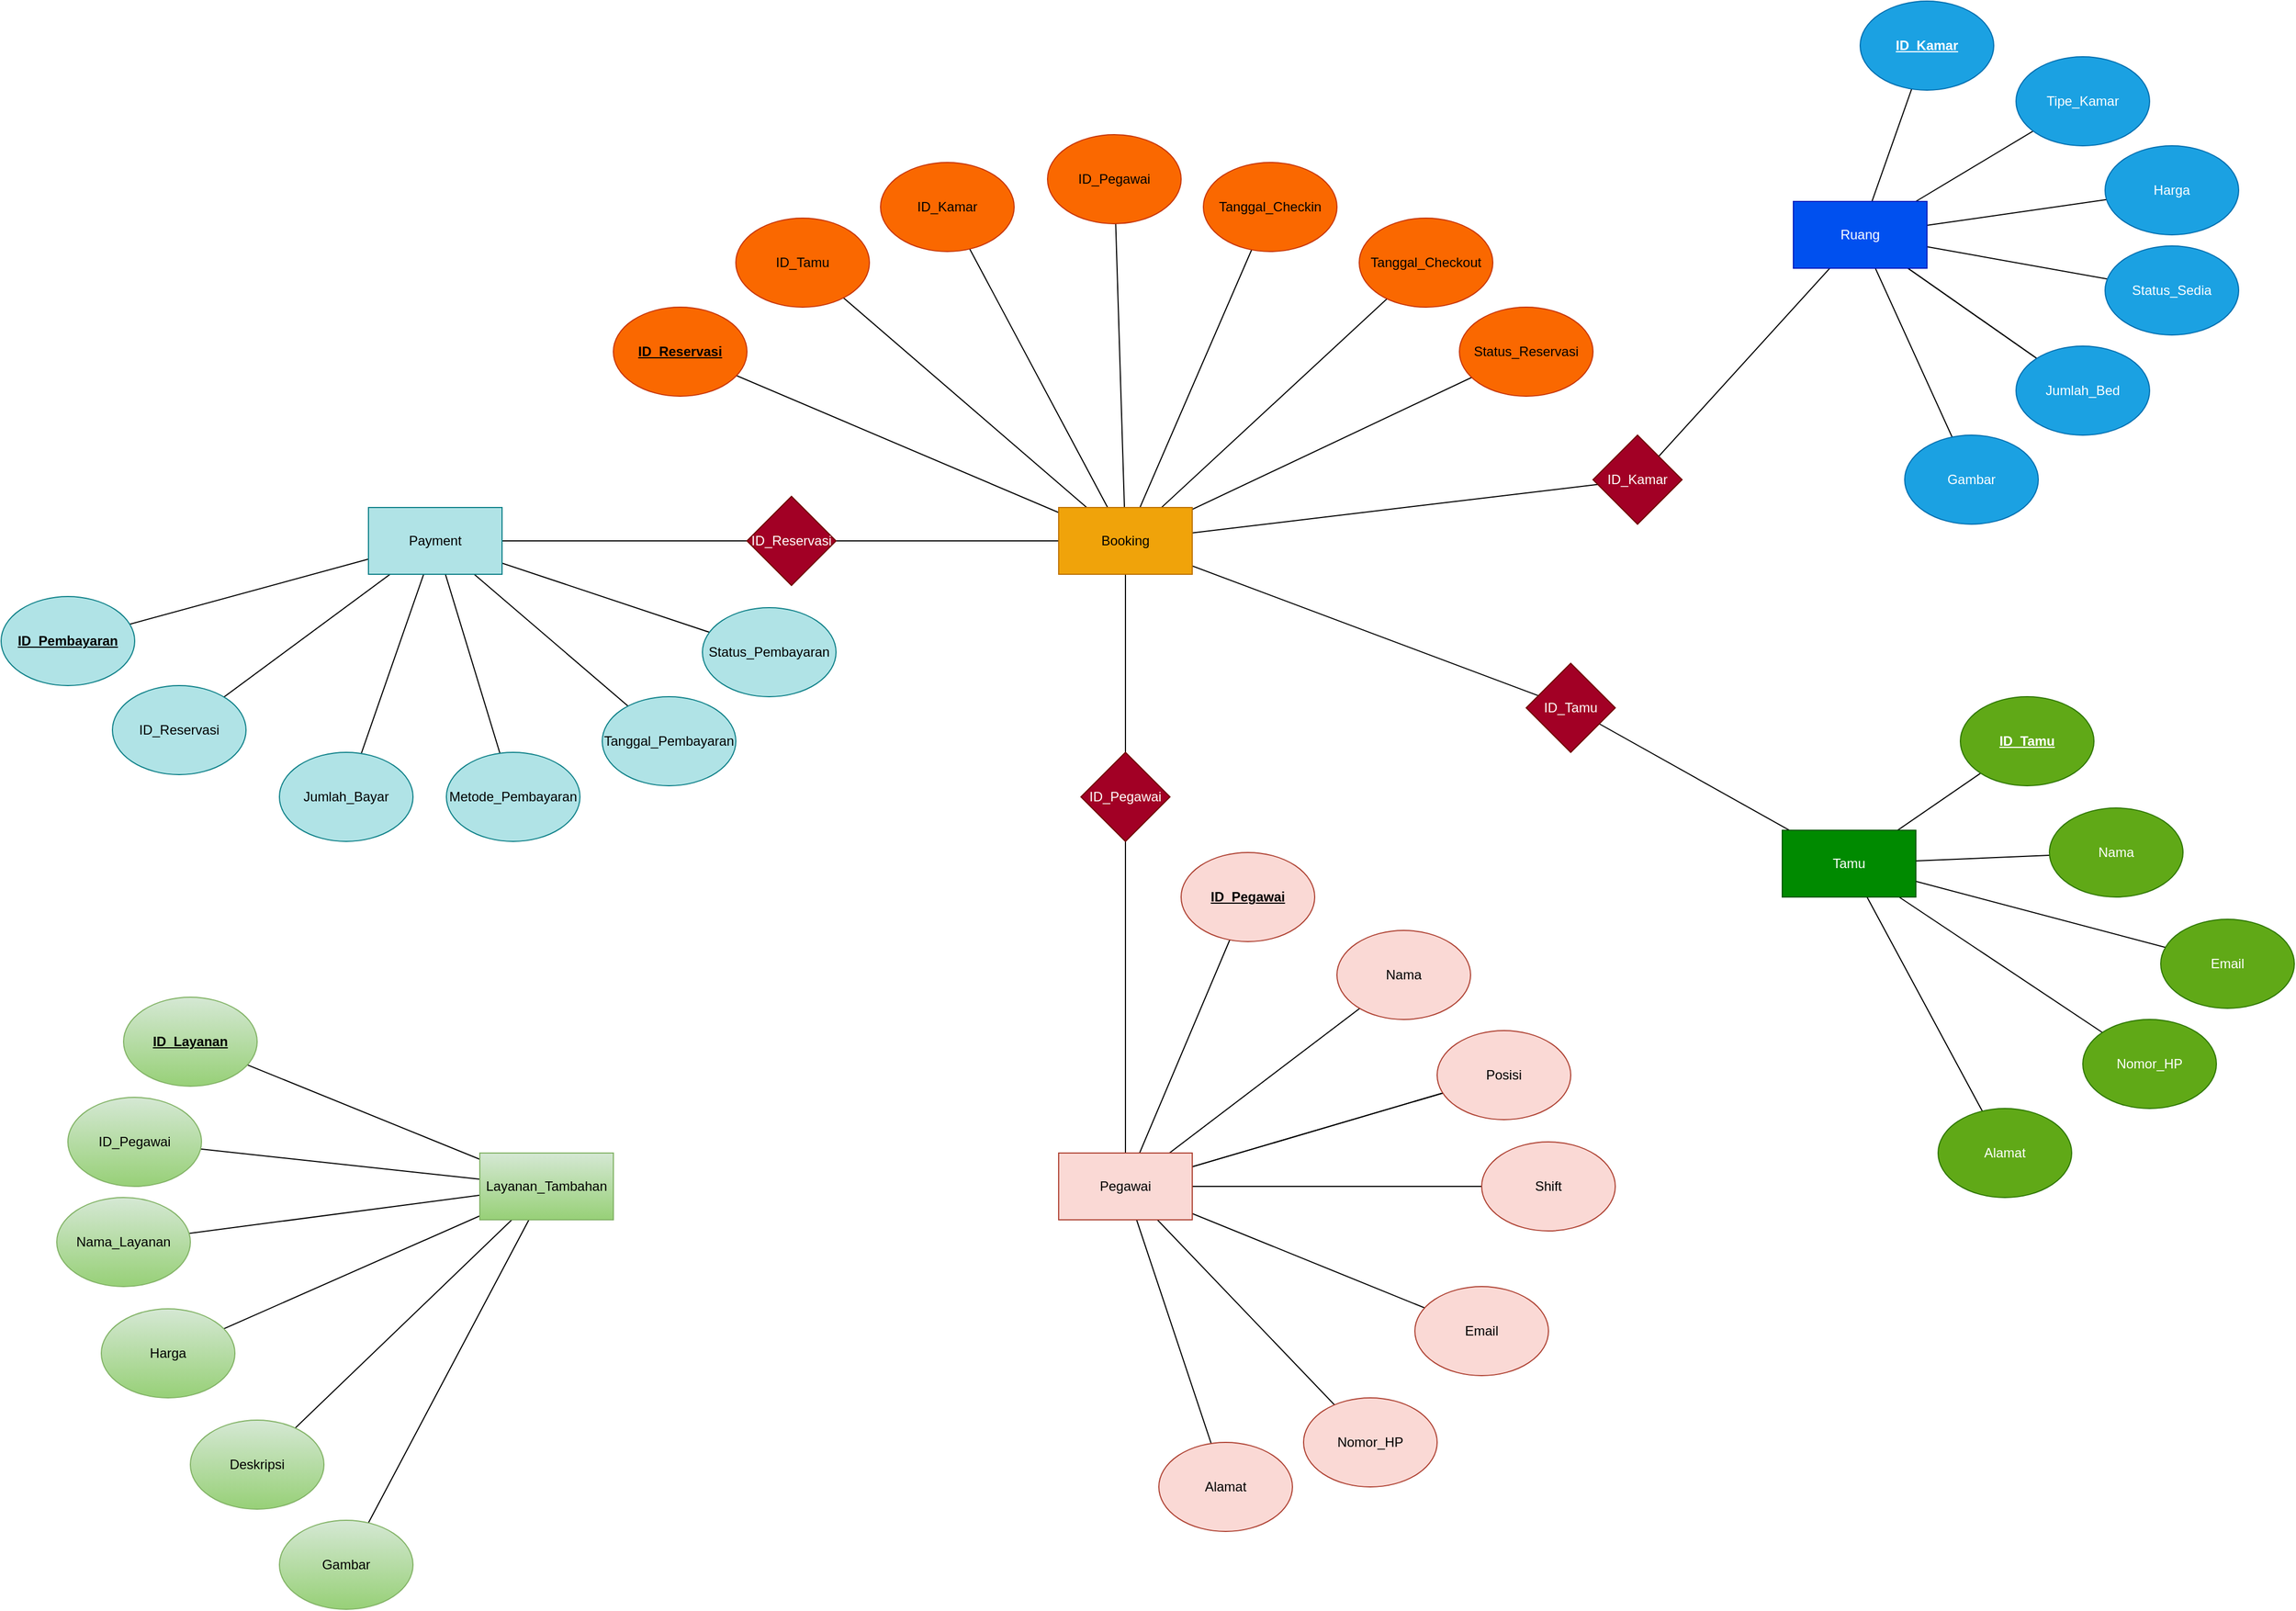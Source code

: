 <mxfile version="26.2.13">
  <diagram name="Page-1" id="5b6cXbMIFhht2GzxUnYm">
    <mxGraphModel dx="2690" dy="1700" grid="1" gridSize="10" guides="1" tooltips="1" connect="1" arrows="1" fold="1" page="1" pageScale="1" pageWidth="850" pageHeight="1100" math="0" shadow="0">
      <root>
        <mxCell id="0" />
        <mxCell id="1" parent="0" />
        <mxCell id="e2a9GpqA6ZSLNUHN16Bm-29" value="" style="endArrow=none;html=1;rounded=0;entryX=0.5;entryY=0.5;entryDx=0;entryDy=0;entryPerimeter=0;exitX=0.5;exitY=0.5;exitDx=0;exitDy=0;exitPerimeter=0;" edge="1" parent="1" source="p-pOgN2rcpTyZTC6pipD-14" target="e2a9GpqA6ZSLNUHN16Bm-27">
          <mxGeometry width="50" height="50" relative="1" as="geometry">
            <mxPoint x="-230" y="40" as="sourcePoint" />
            <mxPoint x="70" y="40" as="targetPoint" />
          </mxGeometry>
        </mxCell>
        <mxCell id="e2a9GpqA6ZSLNUHN16Bm-28" value="" style="endArrow=none;html=1;rounded=0;entryX=0.5;entryY=0.5;entryDx=0;entryDy=0;entryPerimeter=0;exitX=0.5;exitY=0.5;exitDx=0;exitDy=0;exitPerimeter=0;" edge="1" parent="1" source="e2a9GpqA6ZSLNUHN16Bm-27" target="p-pOgN2rcpTyZTC6pipD-13">
          <mxGeometry width="50" height="50" relative="1" as="geometry">
            <mxPoint x="-140" y="30" as="sourcePoint" />
            <mxPoint x="-90" y="-20" as="targetPoint" />
          </mxGeometry>
        </mxCell>
        <mxCell id="e2a9GpqA6ZSLNUHN16Bm-24" value="" style="endArrow=none;html=1;rounded=0;entryX=0.5;entryY=0.5;entryDx=0;entryDy=0;entryPerimeter=0;exitX=0.5;exitY=0.5;exitDx=0;exitDy=0;exitPerimeter=0;" edge="1" parent="1" source="p-pOgN2rcpTyZTC6pipD-60" target="e2a9GpqA6ZSLNUHN16Bm-22">
          <mxGeometry width="50" height="50" relative="1" as="geometry">
            <mxPoint x="70" y="180" as="sourcePoint" />
            <mxPoint x="70" y="40" as="targetPoint" />
          </mxGeometry>
        </mxCell>
        <mxCell id="e2a9GpqA6ZSLNUHN16Bm-23" value="" style="endArrow=none;html=1;rounded=0;entryX=0.5;entryY=0.5;entryDx=0;entryDy=0;entryPerimeter=0;exitX=0.5;exitY=0.5;exitDx=0;exitDy=0;exitPerimeter=0;" edge="1" parent="1" source="e2a9GpqA6ZSLNUHN16Bm-22" target="p-pOgN2rcpTyZTC6pipD-13">
          <mxGeometry width="50" height="50" relative="1" as="geometry">
            <mxPoint x="-40" y="200" as="sourcePoint" />
            <mxPoint x="10" y="150" as="targetPoint" />
          </mxGeometry>
        </mxCell>
        <mxCell id="e2a9GpqA6ZSLNUHN16Bm-21" value="" style="endArrow=none;html=1;rounded=0;exitX=0.5;exitY=0.5;exitDx=0;exitDy=0;exitPerimeter=0;entryX=0.5;entryY=0.5;entryDx=0;entryDy=0;entryPerimeter=0;" edge="1" parent="1" source="p-pOgN2rcpTyZTC6pipD-66" target="p-pOgN2rcpTyZTC6pipD-60">
          <mxGeometry width="50" height="50" relative="1" as="geometry">
            <mxPoint x="-120" y="1120" as="sourcePoint" />
            <mxPoint x="50" y="620" as="targetPoint" />
          </mxGeometry>
        </mxCell>
        <mxCell id="e2a9GpqA6ZSLNUHN16Bm-20" value="" style="endArrow=none;html=1;rounded=0;exitX=0.5;exitY=0.5;exitDx=0;exitDy=0;exitPerimeter=0;entryX=0.5;entryY=0.5;entryDx=0;entryDy=0;entryPerimeter=0;" edge="1" parent="1" source="p-pOgN2rcpTyZTC6pipD-12" target="e2a9GpqA6ZSLNUHN16Bm-18">
          <mxGeometry width="50" height="50" relative="1" as="geometry">
            <mxPoint x="70" y="40" as="sourcePoint" />
            <mxPoint x="260" y="160" as="targetPoint" />
          </mxGeometry>
        </mxCell>
        <mxCell id="e2a9GpqA6ZSLNUHN16Bm-19" value="" style="endArrow=none;html=1;rounded=0;exitX=0.5;exitY=0.5;exitDx=0;exitDy=0;exitPerimeter=0;entryX=0.5;entryY=0.5;entryDx=0;entryDy=0;entryPerimeter=0;" edge="1" parent="1" source="p-pOgN2rcpTyZTC6pipD-13" target="e2a9GpqA6ZSLNUHN16Bm-18">
          <mxGeometry width="50" height="50" relative="1" as="geometry">
            <mxPoint x="250" y="110" as="sourcePoint" />
            <mxPoint x="300" y="60" as="targetPoint" />
          </mxGeometry>
        </mxCell>
        <mxCell id="e2a9GpqA6ZSLNUHN16Bm-17" value="" style="endArrow=none;html=1;rounded=0;exitX=0.5;exitY=0.5;exitDx=0;exitDy=0;exitPerimeter=0;entryX=0.5;entryY=0.5;entryDx=0;entryDy=0;entryPerimeter=0;" edge="1" parent="1" source="p-pOgN2rcpTyZTC6pipD-29" target="p-pOgN2rcpTyZTC6pipD-12">
          <mxGeometry width="50" height="50" relative="1" as="geometry">
            <mxPoint x="1810" y="55" as="sourcePoint" />
            <mxPoint x="720" y="-245" as="targetPoint" />
          </mxGeometry>
        </mxCell>
        <mxCell id="e2a9GpqA6ZSLNUHN16Bm-10" value="" style="endArrow=none;html=1;rounded=0;entryX=0.5;entryY=0.5;entryDx=0;entryDy=0;entryPerimeter=0;exitX=0.5;exitY=0.5;exitDx=0;exitDy=0;exitPerimeter=0;" edge="1" parent="1" source="e2a9GpqA6ZSLNUHN16Bm-9" target="p-pOgN2rcpTyZTC6pipD-4">
          <mxGeometry width="50" height="50" relative="1" as="geometry">
            <mxPoint x="-260" y="160" as="sourcePoint" />
            <mxPoint x="-210" y="110" as="targetPoint" />
          </mxGeometry>
        </mxCell>
        <mxCell id="e2a9GpqA6ZSLNUHN16Bm-11" value="" style="endArrow=none;html=1;rounded=0;entryX=0.5;entryY=0.5;entryDx=0;entryDy=0;entryPerimeter=0;exitX=0.5;exitY=0.5;exitDx=0;exitDy=0;exitPerimeter=0;" edge="1" parent="1" source="e2a9GpqA6ZSLNUHN16Bm-9" target="p-pOgN2rcpTyZTC6pipD-13">
          <mxGeometry width="50" height="50" relative="1" as="geometry">
            <mxPoint x="-170" y="100" as="sourcePoint" />
            <mxPoint x="-210" y="110" as="targetPoint" />
          </mxGeometry>
        </mxCell>
        <mxCell id="e2a9GpqA6ZSLNUHN16Bm-6" value="" style="endArrow=none;html=1;rounded=0;entryX=0.5;entryY=0.5;entryDx=0;entryDy=0;entryPerimeter=0;exitX=0.5;exitY=0.5;exitDx=0;exitDy=0;exitPerimeter=0;" edge="1" parent="1" source="p-pOgN2rcpTyZTC6pipD-15" target="e2a9GpqA6ZSLNUHN16Bm-5">
          <mxGeometry width="50" height="50" relative="1" as="geometry">
            <mxPoint x="-880" y="690" as="sourcePoint" />
            <mxPoint x="-830" y="640" as="targetPoint" />
          </mxGeometry>
        </mxCell>
        <mxCell id="e2a9GpqA6ZSLNUHN16Bm-2" value="" style="endArrow=none;html=1;rounded=0;entryX=0.5;entryY=0.5;entryDx=0;entryDy=0;entryPerimeter=0;exitX=0.5;exitY=0.5;exitDx=0;exitDy=0;exitPerimeter=0;" edge="1" parent="1" source="p-pOgN2rcpTyZTC6pipD-13" target="e2a9GpqA6ZSLNUHN16Bm-1">
          <mxGeometry width="50" height="50" relative="1" as="geometry">
            <mxPoint x="850" y="90" as="sourcePoint" />
            <mxPoint x="900" y="40" as="targetPoint" />
          </mxGeometry>
        </mxCell>
        <mxCell id="p-pOgN2rcpTyZTC6pipD-81" value="" style="endArrow=none;html=1;rounded=0;exitX=0.5;exitY=0.5;exitDx=0;exitDy=0;exitPerimeter=0;entryX=0.5;entryY=0.5;entryDx=0;entryDy=0;entryPerimeter=0;" parent="1" source="p-pOgN2rcpTyZTC6pipD-80" target="p-pOgN2rcpTyZTC6pipD-15" edge="1">
          <mxGeometry width="50" height="50" relative="1" as="geometry">
            <mxPoint x="-900" y="760" as="sourcePoint" />
            <mxPoint x="-850" y="710" as="targetPoint" />
          </mxGeometry>
        </mxCell>
        <mxCell id="p-pOgN2rcpTyZTC6pipD-82" value="" style="endArrow=none;html=1;rounded=0;entryX=0.5;entryY=0.5;entryDx=0;entryDy=0;entryPerimeter=0;exitX=0.5;exitY=0.5;exitDx=0;exitDy=0;exitPerimeter=0;" parent="1" source="p-pOgN2rcpTyZTC6pipD-15" target="p-pOgN2rcpTyZTC6pipD-79" edge="1">
          <mxGeometry width="50" height="50" relative="1" as="geometry">
            <mxPoint x="-900" y="760" as="sourcePoint" />
            <mxPoint x="-850" y="710" as="targetPoint" />
          </mxGeometry>
        </mxCell>
        <mxCell id="p-pOgN2rcpTyZTC6pipD-83" value="" style="endArrow=none;html=1;rounded=0;entryX=0.5;entryY=0.5;entryDx=0;entryDy=0;entryPerimeter=0;exitX=0.5;exitY=0.5;exitDx=0;exitDy=0;exitPerimeter=0;" parent="1" source="p-pOgN2rcpTyZTC6pipD-15" target="p-pOgN2rcpTyZTC6pipD-78" edge="1">
          <mxGeometry width="50" height="50" relative="1" as="geometry">
            <mxPoint x="-900" y="760" as="sourcePoint" />
            <mxPoint x="-850" y="710" as="targetPoint" />
          </mxGeometry>
        </mxCell>
        <mxCell id="p-pOgN2rcpTyZTC6pipD-84" value="" style="endArrow=none;html=1;rounded=0;entryX=0.5;entryY=0.5;entryDx=0;entryDy=0;entryPerimeter=0;exitX=0.5;exitY=0.5;exitDx=0;exitDy=0;exitPerimeter=0;" parent="1" source="p-pOgN2rcpTyZTC6pipD-15" target="p-pOgN2rcpTyZTC6pipD-77" edge="1">
          <mxGeometry width="50" height="50" relative="1" as="geometry">
            <mxPoint x="-900" y="760" as="sourcePoint" />
            <mxPoint x="-850" y="710" as="targetPoint" />
          </mxGeometry>
        </mxCell>
        <mxCell id="p-pOgN2rcpTyZTC6pipD-85" value="" style="endArrow=none;html=1;rounded=0;entryX=0.5;entryY=0.5;entryDx=0;entryDy=0;entryPerimeter=0;exitX=0.5;exitY=0.5;exitDx=0;exitDy=0;exitPerimeter=0;" parent="1" source="p-pOgN2rcpTyZTC6pipD-15" target="p-pOgN2rcpTyZTC6pipD-76" edge="1">
          <mxGeometry width="50" height="50" relative="1" as="geometry">
            <mxPoint x="-900" y="760" as="sourcePoint" />
            <mxPoint x="-850" y="710" as="targetPoint" />
          </mxGeometry>
        </mxCell>
        <mxCell id="p-pOgN2rcpTyZTC6pipD-69" value="" style="endArrow=none;html=1;rounded=0;exitX=0.5;exitY=0.5;exitDx=0;exitDy=0;exitPerimeter=0;entryX=0.5;entryY=0.5;entryDx=0;entryDy=0;entryPerimeter=0;" parent="1" source="p-pOgN2rcpTyZTC6pipD-68" target="p-pOgN2rcpTyZTC6pipD-60" edge="1">
          <mxGeometry width="50" height="50" relative="1" as="geometry">
            <mxPoint x="-370" y="800" as="sourcePoint" />
            <mxPoint x="-320" y="750" as="targetPoint" />
          </mxGeometry>
        </mxCell>
        <mxCell id="p-pOgN2rcpTyZTC6pipD-70" value="" style="endArrow=none;html=1;rounded=0;entryX=0.5;entryY=0.5;entryDx=0;entryDy=0;entryPerimeter=0;exitX=0.5;exitY=0.5;exitDx=0;exitDy=0;exitPerimeter=0;" parent="1" source="p-pOgN2rcpTyZTC6pipD-67" target="p-pOgN2rcpTyZTC6pipD-60" edge="1">
          <mxGeometry width="50" height="50" relative="1" as="geometry">
            <mxPoint x="-370" y="800" as="sourcePoint" />
            <mxPoint x="-320" y="750" as="targetPoint" />
          </mxGeometry>
        </mxCell>
        <mxCell id="p-pOgN2rcpTyZTC6pipD-71" value="" style="endArrow=none;html=1;rounded=0;exitX=0.5;exitY=0.5;exitDx=0;exitDy=0;exitPerimeter=0;entryX=0.5;entryY=0.5;entryDx=0;entryDy=0;entryPerimeter=0;" parent="1" source="p-pOgN2rcpTyZTC6pipD-64" target="p-pOgN2rcpTyZTC6pipD-60" edge="1">
          <mxGeometry width="50" height="50" relative="1" as="geometry">
            <mxPoint x="-370" y="800" as="sourcePoint" />
            <mxPoint x="-320" y="750" as="targetPoint" />
          </mxGeometry>
        </mxCell>
        <mxCell id="p-pOgN2rcpTyZTC6pipD-72" value="" style="endArrow=none;html=1;rounded=0;entryX=0.5;entryY=0.5;entryDx=0;entryDy=0;entryPerimeter=0;exitX=0.5;exitY=0.5;exitDx=0;exitDy=0;exitPerimeter=0;" parent="1" source="p-pOgN2rcpTyZTC6pipD-65" target="p-pOgN2rcpTyZTC6pipD-60" edge="1">
          <mxGeometry width="50" height="50" relative="1" as="geometry">
            <mxPoint x="-370" y="800" as="sourcePoint" />
            <mxPoint x="-320" y="750" as="targetPoint" />
          </mxGeometry>
        </mxCell>
        <mxCell id="p-pOgN2rcpTyZTC6pipD-73" value="" style="endArrow=none;html=1;rounded=0;entryX=0.5;entryY=0.5;entryDx=0;entryDy=0;entryPerimeter=0;exitX=0.5;exitY=0.5;exitDx=0;exitDy=0;exitPerimeter=0;" parent="1" source="p-pOgN2rcpTyZTC6pipD-64" target="p-pOgN2rcpTyZTC6pipD-60" edge="1">
          <mxGeometry width="50" height="50" relative="1" as="geometry">
            <mxPoint x="-370" y="800" as="sourcePoint" />
            <mxPoint x="-320" y="750" as="targetPoint" />
          </mxGeometry>
        </mxCell>
        <mxCell id="p-pOgN2rcpTyZTC6pipD-74" value="" style="endArrow=none;html=1;rounded=0;entryX=0.5;entryY=0.5;entryDx=0;entryDy=0;entryPerimeter=0;exitX=0.5;exitY=0.5;exitDx=0;exitDy=0;exitPerimeter=0;" parent="1" source="p-pOgN2rcpTyZTC6pipD-63" target="p-pOgN2rcpTyZTC6pipD-60" edge="1">
          <mxGeometry width="50" height="50" relative="1" as="geometry">
            <mxPoint x="-370" y="800" as="sourcePoint" />
            <mxPoint x="-320" y="750" as="targetPoint" />
          </mxGeometry>
        </mxCell>
        <mxCell id="p-pOgN2rcpTyZTC6pipD-75" value="" style="endArrow=none;html=1;rounded=0;entryX=0.5;entryY=0.5;entryDx=0;entryDy=0;entryPerimeter=0;exitX=0.5;exitY=0.5;exitDx=0;exitDy=0;exitPerimeter=0;" parent="1" source="p-pOgN2rcpTyZTC6pipD-60" target="p-pOgN2rcpTyZTC6pipD-61" edge="1">
          <mxGeometry width="50" height="50" relative="1" as="geometry">
            <mxPoint x="-370" y="800" as="sourcePoint" />
            <mxPoint x="-320" y="750" as="targetPoint" />
          </mxGeometry>
        </mxCell>
        <mxCell id="p-pOgN2rcpTyZTC6pipD-54" value="" style="endArrow=none;html=1;rounded=0;entryX=0.5;entryY=0.5;entryDx=0;entryDy=0;entryPerimeter=0;exitX=0.5;exitY=0.5;exitDx=0;exitDy=0;exitPerimeter=0;" parent="1" source="p-pOgN2rcpTyZTC6pipD-53" target="p-pOgN2rcpTyZTC6pipD-14" edge="1">
          <mxGeometry width="50" height="50" relative="1" as="geometry">
            <mxPoint x="-950" y="690" as="sourcePoint" />
            <mxPoint x="-1040" y="770" as="targetPoint" />
          </mxGeometry>
        </mxCell>
        <mxCell id="p-pOgN2rcpTyZTC6pipD-55" value="" style="endArrow=none;html=1;rounded=0;entryX=0.5;entryY=0.5;entryDx=0;entryDy=0;entryPerimeter=0;exitX=0.5;exitY=0.5;exitDx=0;exitDy=0;exitPerimeter=0;" parent="1" source="p-pOgN2rcpTyZTC6pipD-52" target="p-pOgN2rcpTyZTC6pipD-14" edge="1">
          <mxGeometry width="50" height="50" relative="1" as="geometry">
            <mxPoint x="-950" y="690" as="sourcePoint" />
            <mxPoint x="-900" y="640" as="targetPoint" />
          </mxGeometry>
        </mxCell>
        <mxCell id="p-pOgN2rcpTyZTC6pipD-56" value="" style="endArrow=none;html=1;rounded=0;exitX=0.5;exitY=0.5;exitDx=0;exitDy=0;exitPerimeter=0;entryX=0.5;entryY=0.5;entryDx=0;entryDy=0;entryPerimeter=0;" parent="1" source="p-pOgN2rcpTyZTC6pipD-51" target="p-pOgN2rcpTyZTC6pipD-14" edge="1">
          <mxGeometry width="50" height="50" relative="1" as="geometry">
            <mxPoint x="-950" y="690" as="sourcePoint" />
            <mxPoint x="-1040" y="760" as="targetPoint" />
          </mxGeometry>
        </mxCell>
        <mxCell id="p-pOgN2rcpTyZTC6pipD-57" value="" style="endArrow=none;html=1;rounded=0;entryX=0.5;entryY=0.5;entryDx=0;entryDy=0;entryPerimeter=0;exitX=0.5;exitY=0.5;exitDx=0;exitDy=0;exitPerimeter=0;" parent="1" source="p-pOgN2rcpTyZTC6pipD-14" target="p-pOgN2rcpTyZTC6pipD-50" edge="1">
          <mxGeometry width="50" height="50" relative="1" as="geometry">
            <mxPoint x="-1050" y="770" as="sourcePoint" />
            <mxPoint x="-900" y="640" as="targetPoint" />
          </mxGeometry>
        </mxCell>
        <mxCell id="p-pOgN2rcpTyZTC6pipD-58" value="" style="endArrow=none;html=1;rounded=0;entryX=0.5;entryY=0.5;entryDx=0;entryDy=0;entryPerimeter=0;exitX=0.5;exitY=0.5;exitDx=0;exitDy=0;exitPerimeter=0;" parent="1" source="p-pOgN2rcpTyZTC6pipD-14" target="p-pOgN2rcpTyZTC6pipD-49" edge="1">
          <mxGeometry width="50" height="50" relative="1" as="geometry">
            <mxPoint x="-950" y="690" as="sourcePoint" />
            <mxPoint x="-900" y="640" as="targetPoint" />
          </mxGeometry>
        </mxCell>
        <mxCell id="p-pOgN2rcpTyZTC6pipD-59" value="" style="endArrow=none;html=1;rounded=0;entryX=0.5;entryY=0.5;entryDx=0;entryDy=0;entryPerimeter=0;exitX=0.5;exitY=0.5;exitDx=0;exitDy=0;exitPerimeter=0;" parent="1" source="p-pOgN2rcpTyZTC6pipD-14" target="p-pOgN2rcpTyZTC6pipD-48" edge="1">
          <mxGeometry width="50" height="50" relative="1" as="geometry">
            <mxPoint x="-950" y="690" as="sourcePoint" />
            <mxPoint x="-900" y="640" as="targetPoint" />
          </mxGeometry>
        </mxCell>
        <mxCell id="p-pOgN2rcpTyZTC6pipD-42" value="" style="endArrow=none;html=1;rounded=0;exitX=0.5;exitY=0.5;exitDx=0;exitDy=0;exitPerimeter=0;entryX=0.5;entryY=0.5;entryDx=0;entryDy=0;entryPerimeter=0;" parent="1" source="p-pOgN2rcpTyZTC6pipD-41" target="p-pOgN2rcpTyZTC6pipD-13" edge="1">
          <mxGeometry width="50" height="50" relative="1" as="geometry">
            <mxPoint x="450" y="70" as="sourcePoint" />
            <mxPoint x="500" y="20" as="targetPoint" />
          </mxGeometry>
        </mxCell>
        <mxCell id="p-pOgN2rcpTyZTC6pipD-43" value="" style="endArrow=none;html=1;rounded=0;exitX=0.5;exitY=0.5;exitDx=0;exitDy=0;exitPerimeter=0;entryX=0.5;entryY=0.5;entryDx=0;entryDy=0;entryPerimeter=0;" parent="1" source="p-pOgN2rcpTyZTC6pipD-40" target="p-pOgN2rcpTyZTC6pipD-13" edge="1">
          <mxGeometry width="50" height="50" relative="1" as="geometry">
            <mxPoint x="450" y="70" as="sourcePoint" />
            <mxPoint x="500" y="20" as="targetPoint" />
          </mxGeometry>
        </mxCell>
        <mxCell id="p-pOgN2rcpTyZTC6pipD-44" value="" style="endArrow=none;html=1;rounded=0;exitX=0.5;exitY=0.5;exitDx=0;exitDy=0;exitPerimeter=0;entryX=0.5;entryY=0.5;entryDx=0;entryDy=0;entryPerimeter=0;" parent="1" source="p-pOgN2rcpTyZTC6pipD-39" target="p-pOgN2rcpTyZTC6pipD-13" edge="1">
          <mxGeometry width="50" height="50" relative="1" as="geometry">
            <mxPoint x="450" y="70" as="sourcePoint" />
            <mxPoint x="500" y="20" as="targetPoint" />
          </mxGeometry>
        </mxCell>
        <mxCell id="p-pOgN2rcpTyZTC6pipD-45" value="" style="endArrow=none;html=1;rounded=0;exitX=0.5;exitY=0.5;exitDx=0;exitDy=0;exitPerimeter=0;entryX=0.5;entryY=0.5;entryDx=0;entryDy=0;entryPerimeter=0;" parent="1" source="p-pOgN2rcpTyZTC6pipD-38" target="p-pOgN2rcpTyZTC6pipD-13" edge="1">
          <mxGeometry width="50" height="50" relative="1" as="geometry">
            <mxPoint x="450" y="70" as="sourcePoint" />
            <mxPoint x="500" y="20" as="targetPoint" />
          </mxGeometry>
        </mxCell>
        <mxCell id="p-pOgN2rcpTyZTC6pipD-46" value="" style="endArrow=none;html=1;rounded=0;entryX=0.5;entryY=0.5;entryDx=0;entryDy=0;entryPerimeter=0;exitX=0.5;exitY=0.5;exitDx=0;exitDy=0;exitPerimeter=0;" parent="1" source="p-pOgN2rcpTyZTC6pipD-13" target="p-pOgN2rcpTyZTC6pipD-37" edge="1">
          <mxGeometry width="50" height="50" relative="1" as="geometry">
            <mxPoint x="450" y="70" as="sourcePoint" />
            <mxPoint x="500" y="20" as="targetPoint" />
          </mxGeometry>
        </mxCell>
        <mxCell id="p-pOgN2rcpTyZTC6pipD-47" value="" style="endArrow=none;html=1;rounded=0;entryX=0.5;entryY=0.5;entryDx=0;entryDy=0;entryPerimeter=0;exitX=0.5;exitY=0.5;exitDx=0;exitDy=0;exitPerimeter=0;" parent="1" source="p-pOgN2rcpTyZTC6pipD-13" target="p-pOgN2rcpTyZTC6pipD-36" edge="1">
          <mxGeometry width="50" height="50" relative="1" as="geometry">
            <mxPoint x="450" y="70" as="sourcePoint" />
            <mxPoint x="500" y="20" as="targetPoint" />
          </mxGeometry>
        </mxCell>
        <mxCell id="p-pOgN2rcpTyZTC6pipD-30" value="" style="endArrow=none;html=1;rounded=0;exitX=0.5;exitY=0.5;exitDx=0;exitDy=0;exitPerimeter=0;entryX=0.5;entryY=0.5;entryDx=0;entryDy=0;entryPerimeter=0;" parent="1" source="p-pOgN2rcpTyZTC6pipD-24" target="p-pOgN2rcpTyZTC6pipD-12" edge="1">
          <mxGeometry width="50" height="50" relative="1" as="geometry">
            <mxPoint x="1940" y="-105" as="sourcePoint" />
            <mxPoint x="1990" y="-155" as="targetPoint" />
          </mxGeometry>
        </mxCell>
        <mxCell id="p-pOgN2rcpTyZTC6pipD-31" value="" style="endArrow=none;html=1;rounded=0;exitX=0.5;exitY=0.5;exitDx=0;exitDy=0;exitPerimeter=0;entryX=0.5;entryY=0.5;entryDx=0;entryDy=0;entryPerimeter=0;" parent="1" source="p-pOgN2rcpTyZTC6pipD-27" target="p-pOgN2rcpTyZTC6pipD-12" edge="1">
          <mxGeometry width="50" height="50" relative="1" as="geometry">
            <mxPoint x="1940" y="-5" as="sourcePoint" />
            <mxPoint x="1990" y="-55" as="targetPoint" />
          </mxGeometry>
        </mxCell>
        <mxCell id="p-pOgN2rcpTyZTC6pipD-32" value="" style="endArrow=none;html=1;rounded=0;exitX=0.5;exitY=0.5;exitDx=0;exitDy=0;exitPerimeter=0;entryX=0.5;entryY=0.5;entryDx=0;entryDy=0;entryPerimeter=0;" parent="1" source="p-pOgN2rcpTyZTC6pipD-26" target="p-pOgN2rcpTyZTC6pipD-12" edge="1">
          <mxGeometry width="50" height="50" relative="1" as="geometry">
            <mxPoint x="1950" y="5" as="sourcePoint" />
            <mxPoint x="2000" y="-45" as="targetPoint" />
          </mxGeometry>
        </mxCell>
        <mxCell id="p-pOgN2rcpTyZTC6pipD-33" value="" style="endArrow=none;html=1;rounded=0;exitX=0.5;exitY=0.5;exitDx=0;exitDy=0;exitPerimeter=0;entryX=0.5;entryY=0.5;entryDx=0;entryDy=0;entryPerimeter=0;" parent="1" source="p-pOgN2rcpTyZTC6pipD-28" target="p-pOgN2rcpTyZTC6pipD-12" edge="1">
          <mxGeometry width="50" height="50" relative="1" as="geometry">
            <mxPoint x="1960" y="15" as="sourcePoint" />
            <mxPoint x="2010" y="-35" as="targetPoint" />
          </mxGeometry>
        </mxCell>
        <mxCell id="p-pOgN2rcpTyZTC6pipD-34" value="" style="endArrow=none;html=1;rounded=0;exitX=0.5;exitY=0.5;exitDx=0;exitDy=0;exitPerimeter=0;entryX=0.5;entryY=0.5;entryDx=0;entryDy=0;entryPerimeter=0;" parent="1" source="p-pOgN2rcpTyZTC6pipD-28" target="p-pOgN2rcpTyZTC6pipD-12" edge="1">
          <mxGeometry width="50" height="50" relative="1" as="geometry">
            <mxPoint x="1970" y="25" as="sourcePoint" />
            <mxPoint x="2020" y="-25" as="targetPoint" />
          </mxGeometry>
        </mxCell>
        <mxCell id="p-pOgN2rcpTyZTC6pipD-35" value="" style="endArrow=none;html=1;rounded=0;exitX=0.5;exitY=0.5;exitDx=0;exitDy=0;exitPerimeter=0;entryX=0.5;entryY=0.5;entryDx=0;entryDy=0;entryPerimeter=0;" parent="1" source="p-pOgN2rcpTyZTC6pipD-25" target="p-pOgN2rcpTyZTC6pipD-12" edge="1">
          <mxGeometry width="50" height="50" relative="1" as="geometry">
            <mxPoint x="1980" y="35" as="sourcePoint" />
            <mxPoint x="2030" y="-15" as="targetPoint" />
          </mxGeometry>
        </mxCell>
        <mxCell id="p-pOgN2rcpTyZTC6pipD-20" value="" style="endArrow=none;html=1;rounded=0;exitX=0.5;exitY=0.5;exitDx=0;exitDy=0;exitPerimeter=0;entryX=0.5;entryY=0.5;entryDx=0;entryDy=0;entryPerimeter=0;" parent="1" source="p-pOgN2rcpTyZTC6pipD-16" target="p-pOgN2rcpTyZTC6pipD-4" edge="1">
          <mxGeometry width="50" height="50" relative="1" as="geometry">
            <mxPoint x="-810" y="330" as="sourcePoint" />
            <mxPoint x="-810" y="160" as="targetPoint" />
          </mxGeometry>
        </mxCell>
        <mxCell id="p-pOgN2rcpTyZTC6pipD-21" value="" style="endArrow=none;html=1;rounded=0;exitX=0.5;exitY=0.5;exitDx=0;exitDy=0;exitPerimeter=0;entryX=0.5;entryY=0.5;entryDx=0;entryDy=0;entryPerimeter=0;" parent="1" source="p-pOgN2rcpTyZTC6pipD-17" target="p-pOgN2rcpTyZTC6pipD-4" edge="1">
          <mxGeometry width="50" height="50" relative="1" as="geometry">
            <mxPoint x="-670" y="330" as="sourcePoint" />
            <mxPoint x="-800" y="160" as="targetPoint" />
          </mxGeometry>
        </mxCell>
        <mxCell id="p-pOgN2rcpTyZTC6pipD-22" value="" style="endArrow=none;html=1;rounded=0;exitX=0.5;exitY=0.5;exitDx=0;exitDy=0;exitPerimeter=0;entryX=0.5;entryY=0.5;entryDx=0;entryDy=0;entryPerimeter=0;" parent="1" source="p-pOgN2rcpTyZTC6pipD-18" target="p-pOgN2rcpTyZTC6pipD-4" edge="1">
          <mxGeometry width="50" height="50" relative="1" as="geometry">
            <mxPoint x="-530" y="340" as="sourcePoint" />
            <mxPoint x="-810" y="160" as="targetPoint" />
          </mxGeometry>
        </mxCell>
        <mxCell id="p-pOgN2rcpTyZTC6pipD-23" value="" style="endArrow=none;html=1;rounded=0;exitX=0.5;exitY=0.5;exitDx=0;exitDy=0;exitPerimeter=0;entryX=0.5;entryY=0.5;entryDx=0;entryDy=0;entryPerimeter=0;" parent="1" source="p-pOgN2rcpTyZTC6pipD-19" target="p-pOgN2rcpTyZTC6pipD-4" edge="1">
          <mxGeometry width="50" height="50" relative="1" as="geometry">
            <mxPoint x="-400" y="330" as="sourcePoint" />
            <mxPoint x="-810" y="160" as="targetPoint" />
          </mxGeometry>
        </mxCell>
        <mxCell id="p-pOgN2rcpTyZTC6pipD-10" value="" style="endArrow=none;html=1;rounded=0;exitX=0.5;exitY=0.5;exitDx=0;exitDy=0;exitPerimeter=0;entryX=0.5;entryY=0.5;entryDx=0;entryDy=0;entryPerimeter=0;" parent="1" source="p-pOgN2rcpTyZTC6pipD-8" target="p-pOgN2rcpTyZTC6pipD-4" edge="1">
          <mxGeometry width="50" height="50" relative="1" as="geometry">
            <mxPoint x="-580" y="410" as="sourcePoint" />
            <mxPoint x="-530" y="360" as="targetPoint" />
          </mxGeometry>
        </mxCell>
        <mxCell id="p-pOgN2rcpTyZTC6pipD-4" value="Tamu" style="rounded=0;whiteSpace=wrap;html=1;points=[[0.5,0.5,0,0,0]];fillColor=#008a00;fontColor=#ffffff;strokeColor=#005700;" parent="1" vertex="1">
          <mxGeometry x="650" y="290" width="120" height="60" as="geometry" />
        </mxCell>
        <mxCell id="p-pOgN2rcpTyZTC6pipD-8" value="&lt;b&gt;&lt;u&gt;ID_Tamu&lt;/u&gt;&lt;/b&gt;" style="ellipse;whiteSpace=wrap;html=1;points=[[0.5,0.5,0,0,0]];fillColor=#60a917;fontColor=#ffffff;strokeColor=#2D7600;" parent="1" vertex="1">
          <mxGeometry x="810" y="170" width="120" height="80" as="geometry" />
        </mxCell>
        <mxCell id="p-pOgN2rcpTyZTC6pipD-12" value="Ruang" style="rounded=0;whiteSpace=wrap;html=1;points=[[0.5,0.5,0,0,0]];fillColor=#0050ef;fontColor=#ffffff;strokeColor=#001DBC;" parent="1" vertex="1">
          <mxGeometry x="660" y="-275" width="120" height="60" as="geometry" />
        </mxCell>
        <mxCell id="p-pOgN2rcpTyZTC6pipD-13" value="Booking" style="rounded=0;whiteSpace=wrap;html=1;points=[[0.5,0.5,0,0,0]];fillColor=#f0a30a;fontColor=#000000;strokeColor=#BD7000;" parent="1" vertex="1">
          <mxGeometry width="120" height="60" as="geometry" />
        </mxCell>
        <mxCell id="p-pOgN2rcpTyZTC6pipD-14" value="Payment" style="rounded=0;whiteSpace=wrap;html=1;points=[[0.5,0.5,0,0,0]];fillColor=#b0e3e6;strokeColor=#0e8088;" parent="1" vertex="1">
          <mxGeometry x="-620" width="120" height="60" as="geometry" />
        </mxCell>
        <mxCell id="p-pOgN2rcpTyZTC6pipD-15" value="Layanan_Tambahan" style="rounded=0;whiteSpace=wrap;html=1;points=[[0.5,0.5,0,0,0]];fillColor=#d5e8d4;gradientColor=#97d077;strokeColor=#82b366;" parent="1" vertex="1">
          <mxGeometry x="-520" y="580" width="120" height="60" as="geometry" />
        </mxCell>
        <mxCell id="p-pOgN2rcpTyZTC6pipD-16" value="Nama" style="ellipse;whiteSpace=wrap;html=1;points=[[0.5,0.5,0,0,0]];fillColor=#60a917;fontColor=#ffffff;strokeColor=#2D7600;" parent="1" vertex="1">
          <mxGeometry x="890" y="270" width="120" height="80" as="geometry" />
        </mxCell>
        <mxCell id="p-pOgN2rcpTyZTC6pipD-17" value="Email" style="ellipse;whiteSpace=wrap;html=1;points=[[0.5,0.5,0,0,0]];fillColor=#60a917;fontColor=#ffffff;strokeColor=#2D7600;" parent="1" vertex="1">
          <mxGeometry x="990" y="370" width="120" height="80" as="geometry" />
        </mxCell>
        <mxCell id="p-pOgN2rcpTyZTC6pipD-18" value="Nomor_HP" style="ellipse;whiteSpace=wrap;html=1;points=[[0.5,0.5,0,0,0]];fillColor=#60a917;fontColor=#ffffff;strokeColor=#2D7600;" parent="1" vertex="1">
          <mxGeometry x="920" y="460" width="120" height="80" as="geometry" />
        </mxCell>
        <mxCell id="p-pOgN2rcpTyZTC6pipD-19" value="Alamat" style="ellipse;whiteSpace=wrap;html=1;points=[[0.5,0.5,0,0,0]];fillColor=#60a917;fontColor=#ffffff;strokeColor=#2D7600;" parent="1" vertex="1">
          <mxGeometry x="790" y="540" width="120" height="80" as="geometry" />
        </mxCell>
        <mxCell id="p-pOgN2rcpTyZTC6pipD-24" value="&lt;b&gt;&lt;u&gt;ID_Kamar&lt;/u&gt;&lt;/b&gt;" style="ellipse;whiteSpace=wrap;html=1;points=[[0.5,0.5,0,0,0]];fillColor=#1ba1e2;fontColor=#ffffff;strokeColor=#006EAF;" parent="1" vertex="1">
          <mxGeometry x="720" y="-455" width="120" height="80" as="geometry" />
        </mxCell>
        <mxCell id="p-pOgN2rcpTyZTC6pipD-25" value="Tipe_Kamar" style="ellipse;whiteSpace=wrap;html=1;points=[[0.5,0.5,0,0,0]];fillColor=#1ba1e2;fontColor=#ffffff;strokeColor=#006EAF;" parent="1" vertex="1">
          <mxGeometry x="860" y="-405" width="120" height="80" as="geometry" />
        </mxCell>
        <mxCell id="p-pOgN2rcpTyZTC6pipD-26" value="Harga" style="ellipse;whiteSpace=wrap;html=1;points=[[0.5,0.5,0,0,0]];fillColor=#1ba1e2;fontColor=#ffffff;strokeColor=#006EAF;" parent="1" vertex="1">
          <mxGeometry x="940" y="-325" width="120" height="80" as="geometry" />
        </mxCell>
        <mxCell id="p-pOgN2rcpTyZTC6pipD-27" value="Status_Sedia" style="ellipse;whiteSpace=wrap;html=1;points=[[0.5,0.5,0,0,0]];fillColor=#1ba1e2;fontColor=#ffffff;strokeColor=#006EAF;" parent="1" vertex="1">
          <mxGeometry x="940" y="-235" width="120" height="80" as="geometry" />
        </mxCell>
        <mxCell id="p-pOgN2rcpTyZTC6pipD-29" value="Gambar" style="ellipse;whiteSpace=wrap;html=1;points=[[0.5,0.5,0,0,0]];fillColor=#1ba1e2;fontColor=#ffffff;strokeColor=#006EAF;" parent="1" vertex="1">
          <mxGeometry x="760" y="-65" width="120" height="80" as="geometry" />
        </mxCell>
        <mxCell id="p-pOgN2rcpTyZTC6pipD-36" value="&lt;b&gt;&lt;u&gt;ID_Reservasi&lt;/u&gt;&lt;/b&gt;" style="ellipse;whiteSpace=wrap;html=1;points=[[0.5,0.5,0,0,0]];fillColor=#fa6800;strokeColor=#C73500;fontColor=#000000;" parent="1" vertex="1">
          <mxGeometry x="-400" y="-180" width="120" height="80" as="geometry" />
        </mxCell>
        <mxCell id="p-pOgN2rcpTyZTC6pipD-37" value="ID_Tamu" style="ellipse;whiteSpace=wrap;html=1;points=[[0.5,0.5,0,0,0]];fillColor=#fa6800;strokeColor=#C73500;fontColor=#000000;" parent="1" vertex="1">
          <mxGeometry x="-290" y="-260" width="120" height="80" as="geometry" />
        </mxCell>
        <mxCell id="p-pOgN2rcpTyZTC6pipD-38" value="ID_Kamar" style="ellipse;whiteSpace=wrap;html=1;points=[[0.5,0.5,0,0,0]];fillColor=#fa6800;strokeColor=#C73500;fontColor=#000000;" parent="1" vertex="1">
          <mxGeometry x="-160" y="-310" width="120" height="80" as="geometry" />
        </mxCell>
        <mxCell id="p-pOgN2rcpTyZTC6pipD-39" value="Tanggal_Checkin" style="ellipse;whiteSpace=wrap;html=1;points=[[0.5,0.5,0,0,0]];fillColor=#fa6800;strokeColor=#C73500;fontColor=#000000;" parent="1" vertex="1">
          <mxGeometry x="130" y="-310" width="120" height="80" as="geometry" />
        </mxCell>
        <mxCell id="p-pOgN2rcpTyZTC6pipD-40" value="Tanggal_Checkout" style="ellipse;whiteSpace=wrap;html=1;points=[[0.5,0.5,0,0,0]];fillColor=#fa6800;strokeColor=#C73500;fontColor=#000000;" parent="1" vertex="1">
          <mxGeometry x="270" y="-260" width="120" height="80" as="geometry" />
        </mxCell>
        <mxCell id="p-pOgN2rcpTyZTC6pipD-41" value="Status_Reservasi" style="ellipse;whiteSpace=wrap;html=1;points=[[0.5,0.5,0,0,0]];fillColor=#fa6800;strokeColor=#C73500;fontColor=#000000;" parent="1" vertex="1">
          <mxGeometry x="360" y="-180" width="120" height="80" as="geometry" />
        </mxCell>
        <mxCell id="p-pOgN2rcpTyZTC6pipD-48" value="&lt;b&gt;&lt;u&gt;ID_Pembayaran&lt;/u&gt;&lt;/b&gt;" style="ellipse;whiteSpace=wrap;html=1;points=[[0.5,0.5,0,0,0]];fillColor=#b0e3e6;strokeColor=#0e8088;" parent="1" vertex="1">
          <mxGeometry x="-950" y="80" width="120" height="80" as="geometry" />
        </mxCell>
        <mxCell id="p-pOgN2rcpTyZTC6pipD-49" value="ID_Reservasi" style="ellipse;whiteSpace=wrap;html=1;points=[[0.5,0.5,0,0,0]];fillColor=#b0e3e6;strokeColor=#0e8088;" parent="1" vertex="1">
          <mxGeometry x="-850" y="160" width="120" height="80" as="geometry" />
        </mxCell>
        <mxCell id="p-pOgN2rcpTyZTC6pipD-50" value="Jumlah_Bayar" style="ellipse;whiteSpace=wrap;html=1;points=[[0.5,0.5,0,0,0]];fillColor=#b0e3e6;strokeColor=#0e8088;" parent="1" vertex="1">
          <mxGeometry x="-700" y="220" width="120" height="80" as="geometry" />
        </mxCell>
        <mxCell id="p-pOgN2rcpTyZTC6pipD-51" value="Metode_Pembayaran" style="ellipse;whiteSpace=wrap;html=1;points=[[0.5,0.5,0,0,0]];fillColor=#b0e3e6;strokeColor=#0e8088;" parent="1" vertex="1">
          <mxGeometry x="-550" y="220" width="120" height="80" as="geometry" />
        </mxCell>
        <mxCell id="p-pOgN2rcpTyZTC6pipD-52" value="Tanggal_Pembayaran" style="ellipse;whiteSpace=wrap;html=1;points=[[0.5,0.5,0,0,0]];fillColor=#b0e3e6;strokeColor=#0e8088;" parent="1" vertex="1">
          <mxGeometry x="-410" y="170" width="120" height="80" as="geometry" />
        </mxCell>
        <mxCell id="p-pOgN2rcpTyZTC6pipD-53" value="Status_Pembayaran" style="ellipse;whiteSpace=wrap;html=1;points=[[0.5,0.5,0,0,0]];fillColor=#b0e3e6;strokeColor=#0e8088;" parent="1" vertex="1">
          <mxGeometry x="-320" y="90" width="120" height="80" as="geometry" />
        </mxCell>
        <mxCell id="p-pOgN2rcpTyZTC6pipD-60" value="Pegawai" style="rounded=0;whiteSpace=wrap;html=1;points=[[0.5,0.5,0,0,0]];fillColor=#fad9d5;strokeColor=#ae4132;" parent="1" vertex="1">
          <mxGeometry y="580" width="120" height="60" as="geometry" />
        </mxCell>
        <mxCell id="p-pOgN2rcpTyZTC6pipD-61" value="&lt;b&gt;&lt;u&gt;ID_Pegawai&lt;/u&gt;&lt;/b&gt;" style="ellipse;whiteSpace=wrap;html=1;points=[[0.5,0.5,0,0,0]];fillColor=#fad9d5;strokeColor=#ae4132;" parent="1" vertex="1">
          <mxGeometry x="110" y="310" width="120" height="80" as="geometry" />
        </mxCell>
        <mxCell id="p-pOgN2rcpTyZTC6pipD-63" value="Nama" style="ellipse;whiteSpace=wrap;html=1;points=[[0.5,0.5,0,0,0]];fillColor=#fad9d5;strokeColor=#ae4132;" parent="1" vertex="1">
          <mxGeometry x="250" y="380" width="120" height="80" as="geometry" />
        </mxCell>
        <mxCell id="p-pOgN2rcpTyZTC6pipD-65" value="Shift" style="ellipse;whiteSpace=wrap;html=1;points=[[0.5,0.5,0,0,0]];fillColor=#fad9d5;strokeColor=#ae4132;" parent="1" vertex="1">
          <mxGeometry x="380" y="570" width="120" height="80" as="geometry" />
        </mxCell>
        <mxCell id="p-pOgN2rcpTyZTC6pipD-66" value="Email" style="ellipse;whiteSpace=wrap;html=1;points=[[0.5,0.5,0,0,0]];fillColor=#fad9d5;strokeColor=#ae4132;" parent="1" vertex="1">
          <mxGeometry x="320" y="700" width="120" height="80" as="geometry" />
        </mxCell>
        <mxCell id="p-pOgN2rcpTyZTC6pipD-67" value="Nomor_HP" style="ellipse;whiteSpace=wrap;html=1;points=[[0.5,0.5,0,0,0]];fillColor=#fad9d5;strokeColor=#ae4132;" parent="1" vertex="1">
          <mxGeometry x="220" y="800" width="120" height="80" as="geometry" />
        </mxCell>
        <mxCell id="p-pOgN2rcpTyZTC6pipD-68" value="Alamat" style="ellipse;whiteSpace=wrap;html=1;points=[[0.5,0.5,0,0,0]];fillColor=#fad9d5;strokeColor=#ae4132;" parent="1" vertex="1">
          <mxGeometry x="90" y="840" width="120" height="80" as="geometry" />
        </mxCell>
        <mxCell id="p-pOgN2rcpTyZTC6pipD-76" value="&lt;b&gt;&lt;u&gt;ID_Layanan&lt;/u&gt;&lt;/b&gt;" style="ellipse;whiteSpace=wrap;html=1;points=[[0.5,0.5,0,0,0]];fillColor=#d5e8d4;gradientColor=#97d077;strokeColor=#82b366;" parent="1" vertex="1">
          <mxGeometry x="-840" y="440" width="120" height="80" as="geometry" />
        </mxCell>
        <mxCell id="p-pOgN2rcpTyZTC6pipD-77" value="Nama_Layanan" style="ellipse;whiteSpace=wrap;html=1;points=[[0.5,0.5,0,0,0]];fillColor=#d5e8d4;gradientColor=#97d077;strokeColor=#82b366;" parent="1" vertex="1">
          <mxGeometry x="-900" y="620" width="120" height="80" as="geometry" />
        </mxCell>
        <mxCell id="p-pOgN2rcpTyZTC6pipD-78" value="Harga" style="ellipse;whiteSpace=wrap;html=1;points=[[0.5,0.5,0,0,0]];fillColor=#d5e8d4;gradientColor=#97d077;strokeColor=#82b366;" parent="1" vertex="1">
          <mxGeometry x="-860" y="720" width="120" height="80" as="geometry" />
        </mxCell>
        <mxCell id="p-pOgN2rcpTyZTC6pipD-79" value="Deskripsi" style="ellipse;whiteSpace=wrap;html=1;points=[[0.5,0.5,0,0,0]];fillColor=#d5e8d4;gradientColor=#97d077;strokeColor=#82b366;" parent="1" vertex="1">
          <mxGeometry x="-780" y="820" width="120" height="80" as="geometry" />
        </mxCell>
        <mxCell id="p-pOgN2rcpTyZTC6pipD-80" value="Gambar" style="ellipse;whiteSpace=wrap;html=1;points=[[0.5,0.5,0,0,0]];fillColor=#d5e8d4;gradientColor=#97d077;strokeColor=#82b366;" parent="1" vertex="1">
          <mxGeometry x="-700" y="910" width="120" height="80" as="geometry" />
        </mxCell>
        <mxCell id="e2a9GpqA6ZSLNUHN16Bm-1" value="ID_Pegawai" style="ellipse;whiteSpace=wrap;html=1;points=[[0.5,0.5,0,0,0]];fillColor=#fa6800;strokeColor=#C73500;fontColor=#000000;" vertex="1" parent="1">
          <mxGeometry x="-10" y="-335" width="120" height="80" as="geometry" />
        </mxCell>
        <mxCell id="e2a9GpqA6ZSLNUHN16Bm-5" value="ID_Pegawai" style="ellipse;whiteSpace=wrap;html=1;points=[[0.5,0.5,0,0,0]];fillColor=#d5e8d4;gradientColor=#97d077;strokeColor=#82b366;" vertex="1" parent="1">
          <mxGeometry x="-890" y="530" width="120" height="80" as="geometry" />
        </mxCell>
        <mxCell id="e2a9GpqA6ZSLNUHN16Bm-9" value="ID_Tamu" style="rhombus;whiteSpace=wrap;html=1;fillColor=#a20025;fontColor=#ffffff;strokeColor=#6F0000;points=[[0.5,0.5,0,0,0]];" vertex="1" parent="1">
          <mxGeometry x="420" y="140" width="80" height="80" as="geometry" />
        </mxCell>
        <mxCell id="p-pOgN2rcpTyZTC6pipD-28" value="Jumlah_Bed" style="ellipse;whiteSpace=wrap;html=1;points=[[0.5,0.5,0,0,0]];fillColor=#1ba1e2;fontColor=#ffffff;strokeColor=#006EAF;" parent="1" vertex="1">
          <mxGeometry x="860" y="-145" width="120" height="80" as="geometry" />
        </mxCell>
        <mxCell id="e2a9GpqA6ZSLNUHN16Bm-18" value="ID_Kamar" style="rhombus;whiteSpace=wrap;html=1;fillColor=#a20025;fontColor=#ffffff;strokeColor=#6F0000;points=[[0.5,0.5,0,0,0]];" vertex="1" parent="1">
          <mxGeometry x="480" y="-65" width="80" height="80" as="geometry" />
        </mxCell>
        <mxCell id="p-pOgN2rcpTyZTC6pipD-64" value="Posisi" style="ellipse;whiteSpace=wrap;html=1;points=[[0.5,0.5,0,0,0]];fillColor=#fad9d5;strokeColor=#ae4132;" parent="1" vertex="1">
          <mxGeometry x="340" y="470" width="120" height="80" as="geometry" />
        </mxCell>
        <mxCell id="e2a9GpqA6ZSLNUHN16Bm-22" value="ID_Pegawai" style="rhombus;whiteSpace=wrap;html=1;fillColor=#a20025;fontColor=#ffffff;strokeColor=#6F0000;points=[[0.5,0.5,0,0,0]];" vertex="1" parent="1">
          <mxGeometry x="20" y="220" width="80" height="80" as="geometry" />
        </mxCell>
        <mxCell id="e2a9GpqA6ZSLNUHN16Bm-27" value="ID_Reservasi" style="rhombus;whiteSpace=wrap;html=1;fillColor=#a20025;fontColor=#ffffff;strokeColor=#6F0000;points=[[0.5,0.5,0,0,0]];" vertex="1" parent="1">
          <mxGeometry x="-280" y="-10" width="80" height="80" as="geometry" />
        </mxCell>
      </root>
    </mxGraphModel>
  </diagram>
</mxfile>
